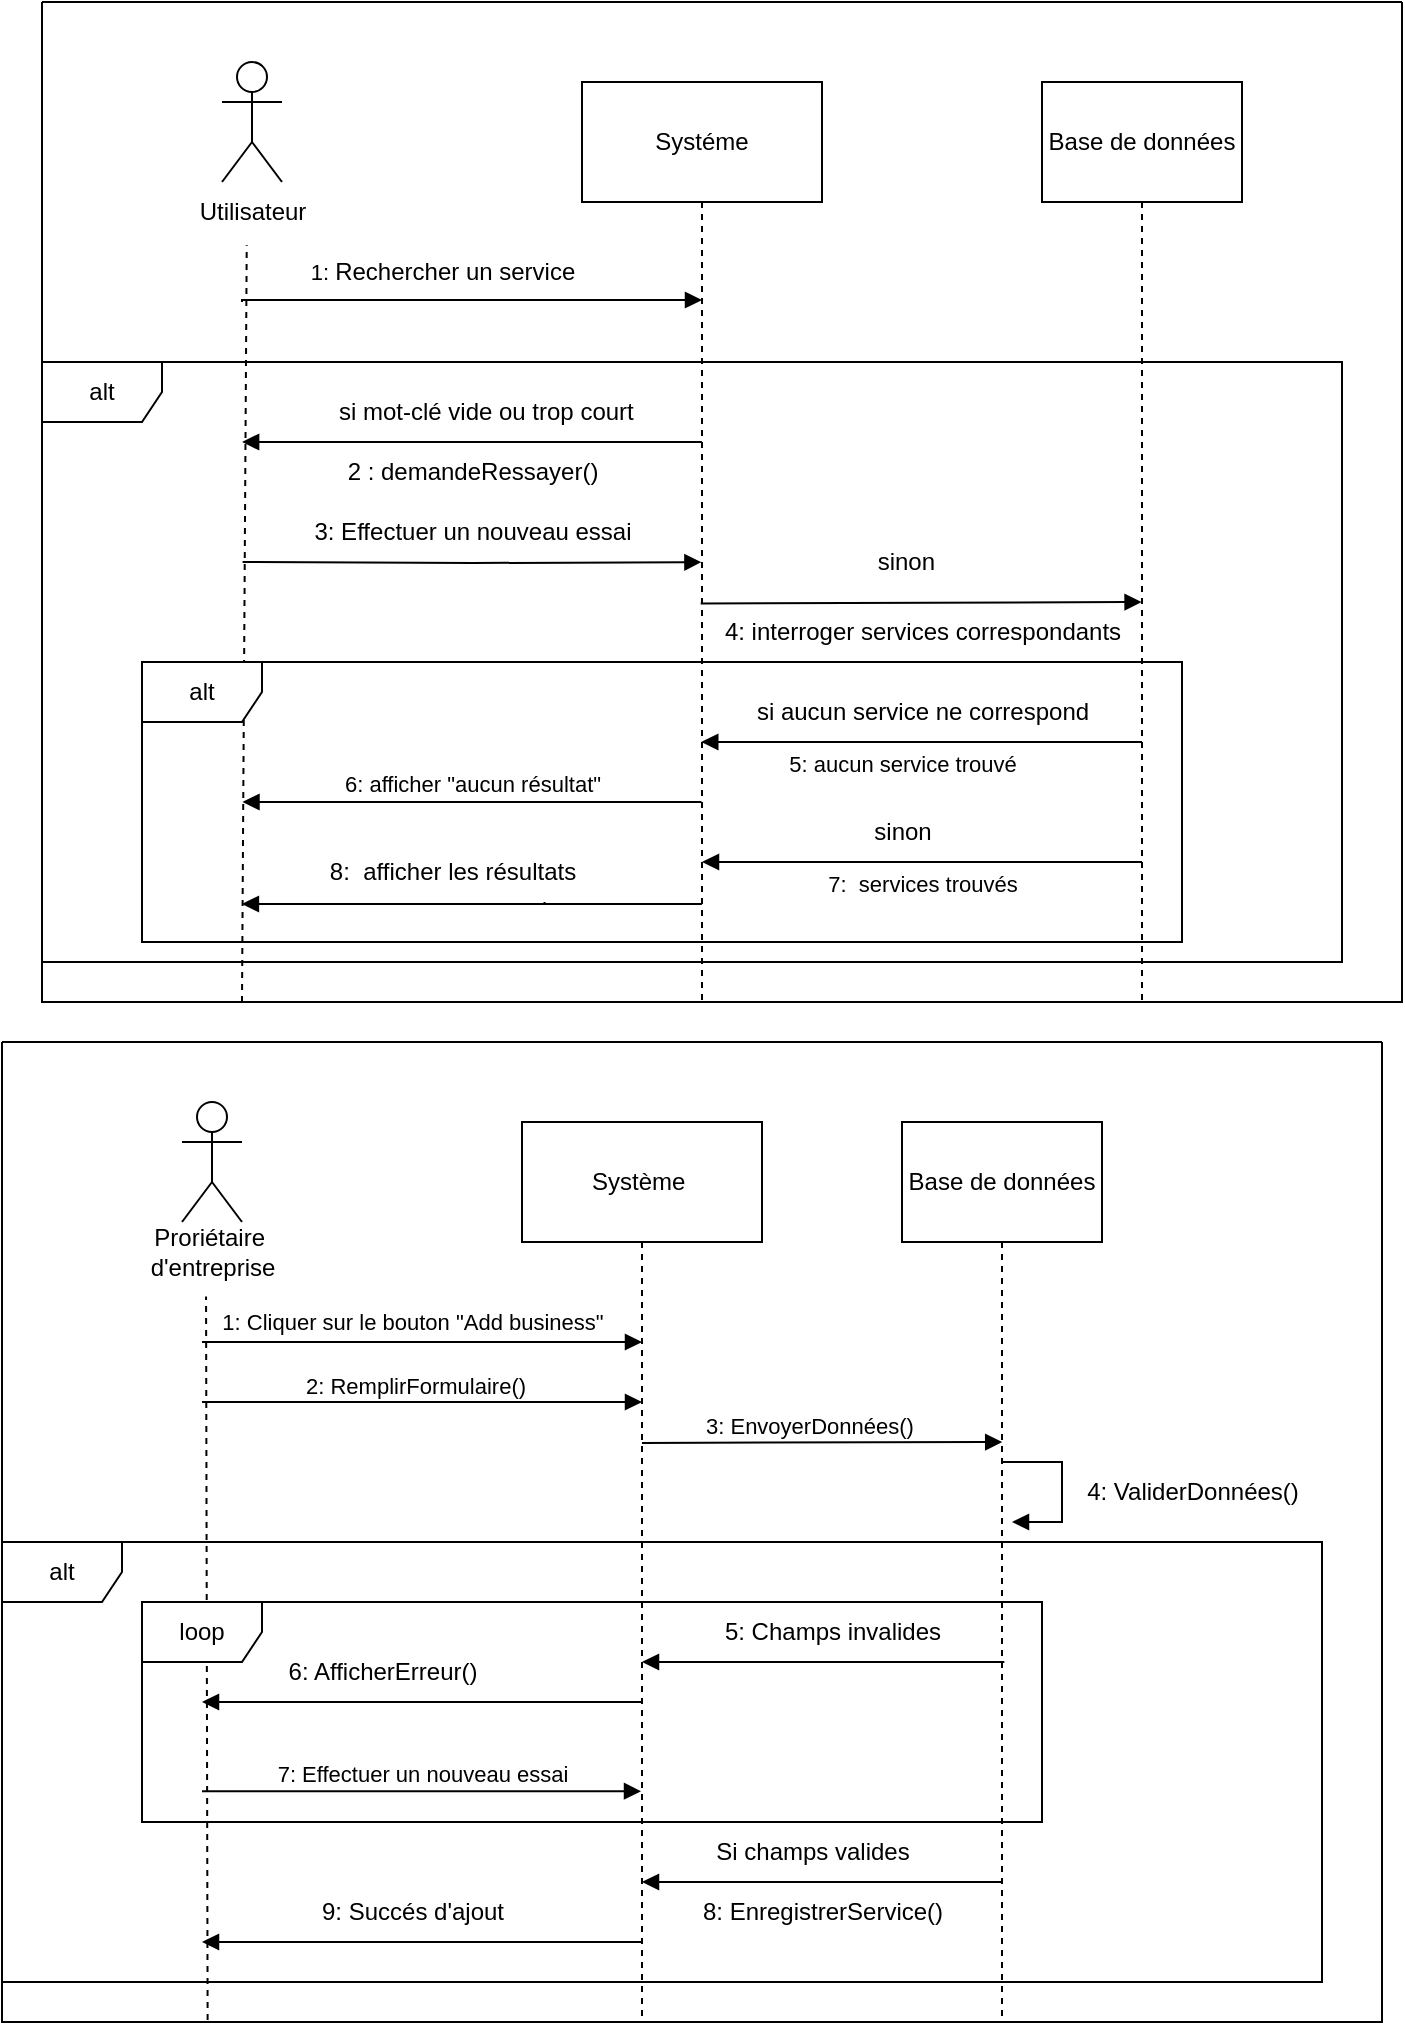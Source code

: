 <mxfile version="26.2.14">
  <diagram name="Page-1" id="2YBvvXClWsGukQMizWep">
    <mxGraphModel dx="1107" dy="496" grid="1" gridSize="10" guides="1" tooltips="1" connect="1" arrows="1" fold="1" page="1" pageScale="1" pageWidth="850" pageHeight="1100" math="0" shadow="0">
      <root>
        <mxCell id="0" />
        <mxCell id="1" parent="0" />
        <mxCell id="dc0nqa92FMbY49DklVH1-14" value="" style="swimlane;startSize=0;" parent="1" vertex="1">
          <mxGeometry x="90" y="540" width="690" height="490" as="geometry">
            <mxRectangle x="80" y="30" width="50" height="40" as="alternateBounds" />
          </mxGeometry>
        </mxCell>
        <mxCell id="dc0nqa92FMbY49DklVH1-15" value="Proriétaire&amp;nbsp;&lt;div&gt;d&#39;entreprise&lt;/div&gt;" style="text;html=1;align=center;verticalAlign=middle;resizable=0;points=[];autosize=1;strokeColor=none;fillColor=none;" parent="dc0nqa92FMbY49DklVH1-14" vertex="1">
          <mxGeometry x="60" y="85" width="90" height="40" as="geometry" />
        </mxCell>
        <mxCell id="dc0nqa92FMbY49DklVH1-20" value="" style="endArrow=none;dashed=1;html=1;rounded=0;entryX=0.467;entryY=1.056;entryDx=0;entryDy=0;entryPerimeter=0;exitX=0.149;exitY=0.998;exitDx=0;exitDy=0;exitPerimeter=0;" parent="dc0nqa92FMbY49DklVH1-14" source="dc0nqa92FMbY49DklVH1-14" target="dc0nqa92FMbY49DklVH1-15" edge="1">
          <mxGeometry width="50" height="50" relative="1" as="geometry">
            <mxPoint x="105" y="340" as="sourcePoint" />
            <mxPoint x="223.22" y="150" as="targetPoint" />
            <Array as="points" />
          </mxGeometry>
        </mxCell>
        <mxCell id="dc0nqa92FMbY49DklVH1-21" value="" style="shape=umlActor;verticalLabelPosition=bottom;verticalAlign=top;html=1;outlineConnect=0;" parent="dc0nqa92FMbY49DklVH1-14" vertex="1">
          <mxGeometry x="90" y="30" width="30" height="60" as="geometry" />
        </mxCell>
        <mxCell id="JqO3XtMDO4aosh0jrj5c-3" value="" style="endArrow=block;endFill=1;html=1;edgeStyle=orthogonalEdgeStyle;align=left;verticalAlign=top;rounded=0;entryX=0.501;entryY=0.346;entryDx=0;entryDy=0;entryPerimeter=0;" parent="dc0nqa92FMbY49DklVH1-14" edge="1">
          <mxGeometry x="-1" relative="1" as="geometry">
            <mxPoint x="320" y="200.46" as="sourcePoint" />
            <mxPoint x="500.1" y="200.0" as="targetPoint" />
            <Array as="points">
              <mxPoint x="320" y="199.46" />
            </Array>
          </mxGeometry>
        </mxCell>
        <mxCell id="JqO3XtMDO4aosh0jrj5c-4" value="3:&amp;nbsp;EnvoyerDonnées()" style="edgeLabel;resizable=0;html=1;align=left;verticalAlign=bottom;" parent="JqO3XtMDO4aosh0jrj5c-3" connectable="0" vertex="1">
          <mxGeometry x="-1" relative="1" as="geometry">
            <mxPoint x="30" as="offset" />
          </mxGeometry>
        </mxCell>
        <mxCell id="JqO3XtMDO4aosh0jrj5c-10" value="7: Effectuer un nouveau essai" style="html=1;verticalAlign=bottom;endArrow=block;curved=0;rounded=0;" parent="dc0nqa92FMbY49DklVH1-14" edge="1" target="dc0nqa92FMbY49DklVH1-11">
          <mxGeometry relative="1" as="geometry">
            <mxPoint x="100" y="374.62" as="sourcePoint" />
            <mxPoint x="190" y="374.62" as="targetPoint" />
          </mxGeometry>
        </mxCell>
        <mxCell id="JqO3XtMDO4aosh0jrj5c-12" value="" style="html=1;verticalAlign=bottom;endArrow=block;curved=0;rounded=0;" parent="dc0nqa92FMbY49DklVH1-14" edge="1">
          <mxGeometry relative="1" as="geometry">
            <mxPoint x="501.17" y="310" as="sourcePoint" />
            <mxPoint x="320.001" y="310" as="targetPoint" />
          </mxGeometry>
        </mxCell>
        <mxCell id="dc0nqa92FMbY49DklVH1-11" value="Système&amp;nbsp;" style="shape=umlLifeline;perimeter=lifelinePerimeter;whiteSpace=wrap;html=1;container=1;dropTarget=0;collapsible=0;recursiveResize=0;outlineConnect=0;portConstraint=eastwest;newEdgeStyle={&quot;curved&quot;:0,&quot;rounded&quot;:0};size=60;" parent="dc0nqa92FMbY49DklVH1-14" vertex="1">
          <mxGeometry x="260" y="40" width="120" height="450" as="geometry" />
        </mxCell>
        <mxCell id="JqO3XtMDO4aosh0jrj5c-14" value="Base de données" style="shape=umlLifeline;perimeter=lifelinePerimeter;whiteSpace=wrap;html=1;container=1;dropTarget=0;collapsible=0;recursiveResize=0;outlineConnect=0;portConstraint=eastwest;newEdgeStyle={&quot;curved&quot;:0,&quot;rounded&quot;:0};size=60;" parent="dc0nqa92FMbY49DklVH1-14" vertex="1">
          <mxGeometry x="450" y="40" width="100" height="450" as="geometry" />
        </mxCell>
        <mxCell id="JqO3XtMDO4aosh0jrj5c-50" value="" style="endArrow=block;endFill=1;html=1;edgeStyle=orthogonalEdgeStyle;align=left;verticalAlign=top;rounded=0;" parent="dc0nqa92FMbY49DklVH1-14" edge="1">
          <mxGeometry x="-1" relative="1" as="geometry">
            <mxPoint x="100" y="150" as="sourcePoint" />
            <mxPoint x="320" y="150" as="targetPoint" />
          </mxGeometry>
        </mxCell>
        <mxCell id="JqO3XtMDO4aosh0jrj5c-44" value="&lt;span style=&quot;font-size: 11px; text-align: left; background-color: rgb(255, 255, 255);&quot;&gt;1: Cliquer sur le bouton &quot;Add business&quot;&lt;/span&gt;" style="text;html=1;align=center;verticalAlign=middle;resizable=0;points=[];autosize=1;strokeColor=none;fillColor=none;" parent="dc0nqa92FMbY49DklVH1-14" vertex="1">
          <mxGeometry x="100" y="125" width="210" height="30" as="geometry" />
        </mxCell>
        <mxCell id="JqO3XtMDO4aosh0jrj5c-54" value="4:&amp;nbsp;ValiderDonnées()" style="text;html=1;align=center;verticalAlign=middle;resizable=0;points=[];autosize=1;strokeColor=none;fillColor=none;" parent="dc0nqa92FMbY49DklVH1-14" vertex="1">
          <mxGeometry x="530" y="210" width="130" height="30" as="geometry" />
        </mxCell>
        <mxCell id="JqO3XtMDO4aosh0jrj5c-73" value="" style="endArrow=block;endFill=1;html=1;edgeStyle=orthogonalEdgeStyle;align=left;verticalAlign=top;rounded=0;" parent="dc0nqa92FMbY49DklVH1-14" edge="1">
          <mxGeometry x="-1" relative="1" as="geometry">
            <mxPoint x="100" y="180" as="sourcePoint" />
            <mxPoint x="320" y="180" as="targetPoint" />
          </mxGeometry>
        </mxCell>
        <mxCell id="JqO3XtMDO4aosh0jrj5c-74" value="2: RemplirFormulaire()" style="edgeLabel;resizable=0;html=1;align=left;verticalAlign=bottom;" parent="JqO3XtMDO4aosh0jrj5c-73" connectable="0" vertex="1">
          <mxGeometry x="-1" relative="1" as="geometry">
            <mxPoint x="50" as="offset" />
          </mxGeometry>
        </mxCell>
        <mxCell id="JqO3XtMDO4aosh0jrj5c-81" value="8: EnregistrerService()" style="text;html=1;align=center;verticalAlign=middle;resizable=0;points=[];autosize=1;strokeColor=none;fillColor=none;" parent="dc0nqa92FMbY49DklVH1-14" vertex="1">
          <mxGeometry x="340" y="420" width="140" height="30" as="geometry" />
        </mxCell>
        <mxCell id="JqO3XtMDO4aosh0jrj5c-86" value="" style="html=1;verticalAlign=bottom;endArrow=block;curved=0;rounded=0;" parent="dc0nqa92FMbY49DklVH1-14" edge="1">
          <mxGeometry relative="1" as="geometry">
            <mxPoint x="320" y="450" as="sourcePoint" />
            <mxPoint x="100" y="450" as="targetPoint" />
          </mxGeometry>
        </mxCell>
        <mxCell id="JqO3XtMDO4aosh0jrj5c-92" value="" style="html=1;verticalAlign=bottom;endArrow=block;curved=0;rounded=0;" parent="dc0nqa92FMbY49DklVH1-14" edge="1">
          <mxGeometry relative="1" as="geometry">
            <mxPoint x="319.5" y="330" as="sourcePoint" />
            <mxPoint x="100" y="330" as="targetPoint" />
          </mxGeometry>
        </mxCell>
        <mxCell id="JqO3XtMDO4aosh0jrj5c-91" value="6: AfficherErreur()" style="text;html=1;align=center;verticalAlign=middle;resizable=0;points=[];autosize=1;strokeColor=none;fillColor=none;" parent="dc0nqa92FMbY49DklVH1-14" vertex="1">
          <mxGeometry x="130" y="300" width="120" height="30" as="geometry" />
        </mxCell>
        <mxCell id="OGs0RC5NxnLfd_zR553h-2" value="" style="html=1;align=left;spacingLeft=2;endArrow=block;rounded=0;edgeStyle=orthogonalEdgeStyle;curved=0;rounded=0;" edge="1" parent="dc0nqa92FMbY49DklVH1-14">
          <mxGeometry relative="1" as="geometry">
            <mxPoint x="500" y="210" as="sourcePoint" />
            <Array as="points">
              <mxPoint x="530" y="240" />
            </Array>
            <mxPoint x="505.0" y="240" as="targetPoint" />
          </mxGeometry>
        </mxCell>
        <mxCell id="OGs0RC5NxnLfd_zR553h-4" value="loop" style="shape=umlFrame;whiteSpace=wrap;html=1;pointerEvents=0;" vertex="1" parent="dc0nqa92FMbY49DklVH1-14">
          <mxGeometry x="70" y="280" width="450" height="110" as="geometry" />
        </mxCell>
        <mxCell id="OGs0RC5NxnLfd_zR553h-5" value="5: Champs invalides" style="text;html=1;align=center;verticalAlign=middle;resizable=0;points=[];autosize=1;strokeColor=none;fillColor=none;" vertex="1" parent="dc0nqa92FMbY49DklVH1-14">
          <mxGeometry x="350" y="280" width="130" height="30" as="geometry" />
        </mxCell>
        <mxCell id="JqO3XtMDO4aosh0jrj5c-90" value="" style="html=1;verticalAlign=bottom;endArrow=block;curved=0;rounded=0;" parent="dc0nqa92FMbY49DklVH1-14" edge="1">
          <mxGeometry relative="1" as="geometry">
            <mxPoint x="499.5" y="420" as="sourcePoint" />
            <mxPoint x="320" y="420" as="targetPoint" />
          </mxGeometry>
        </mxCell>
        <mxCell id="JqO3XtMDO4aosh0jrj5c-95" value="Si champs valides" style="text;html=1;align=center;verticalAlign=middle;resizable=0;points=[];autosize=1;strokeColor=none;fillColor=none;" parent="dc0nqa92FMbY49DklVH1-14" vertex="1">
          <mxGeometry x="345" y="390" width="120" height="30" as="geometry" />
        </mxCell>
        <mxCell id="JqO3XtMDO4aosh0jrj5c-78" value="alt" style="shape=umlFrame;whiteSpace=wrap;html=1;pointerEvents=0;" parent="dc0nqa92FMbY49DklVH1-14" vertex="1">
          <mxGeometry y="250" width="660" height="220" as="geometry" />
        </mxCell>
        <mxCell id="OGs0RC5NxnLfd_zR553h-30" value="9: Succés d&#39;ajout" style="text;html=1;align=center;verticalAlign=middle;resizable=0;points=[];autosize=1;strokeColor=none;fillColor=none;" vertex="1" parent="dc0nqa92FMbY49DklVH1-14">
          <mxGeometry x="150" y="420" width="110" height="30" as="geometry" />
        </mxCell>
        <mxCell id="JqO3XtMDO4aosh0jrj5c-57" value="" style="swimlane;startSize=0;" parent="1" vertex="1">
          <mxGeometry x="110" y="20" width="680" height="500" as="geometry">
            <mxRectangle x="80" y="30" width="50" height="40" as="alternateBounds" />
          </mxGeometry>
        </mxCell>
        <mxCell id="JqO3XtMDO4aosh0jrj5c-58" value="Utilisateur" style="text;html=1;align=center;verticalAlign=middle;resizable=0;points=[];autosize=1;strokeColor=none;fillColor=none;" parent="JqO3XtMDO4aosh0jrj5c-57" vertex="1">
          <mxGeometry x="65" y="90" width="80" height="30" as="geometry" />
        </mxCell>
        <mxCell id="JqO3XtMDO4aosh0jrj5c-59" value="" style="endArrow=none;dashed=1;html=1;rounded=0;entryX=0.467;entryY=1.056;entryDx=0;entryDy=0;entryPerimeter=0;" parent="JqO3XtMDO4aosh0jrj5c-57" target="JqO3XtMDO4aosh0jrj5c-58" edge="1">
          <mxGeometry width="50" height="50" relative="1" as="geometry">
            <mxPoint x="100" y="500" as="sourcePoint" />
            <mxPoint x="223.22" y="150" as="targetPoint" />
            <Array as="points">
              <mxPoint x="100" y="500" />
            </Array>
          </mxGeometry>
        </mxCell>
        <mxCell id="JqO3XtMDO4aosh0jrj5c-60" value="" style="shape=umlActor;verticalLabelPosition=bottom;verticalAlign=top;html=1;outlineConnect=0;" parent="JqO3XtMDO4aosh0jrj5c-57" vertex="1">
          <mxGeometry x="90" y="30" width="30" height="60" as="geometry" />
        </mxCell>
        <mxCell id="JqO3XtMDO4aosh0jrj5c-63" value="" style="html=1;verticalAlign=bottom;endArrow=block;curved=0;rounded=0;" parent="JqO3XtMDO4aosh0jrj5c-57" edge="1">
          <mxGeometry x="0.565" y="30" relative="1" as="geometry">
            <mxPoint x="329.93" y="220.0" as="sourcePoint" />
            <mxPoint x="100.06" y="220" as="targetPoint" />
            <mxPoint as="offset" />
          </mxGeometry>
        </mxCell>
        <mxCell id="JqO3XtMDO4aosh0jrj5c-66" value="Systéme" style="shape=umlLifeline;perimeter=lifelinePerimeter;whiteSpace=wrap;html=1;container=1;dropTarget=0;collapsible=0;recursiveResize=0;outlineConnect=0;portConstraint=eastwest;newEdgeStyle={&quot;curved&quot;:0,&quot;rounded&quot;:0};size=60;" parent="JqO3XtMDO4aosh0jrj5c-57" vertex="1">
          <mxGeometry x="270" y="40" width="120" height="460" as="geometry" />
        </mxCell>
        <mxCell id="JqO3XtMDO4aosh0jrj5c-68" value="Base de données" style="shape=umlLifeline;perimeter=lifelinePerimeter;whiteSpace=wrap;html=1;container=1;dropTarget=0;collapsible=0;recursiveResize=0;outlineConnect=0;portConstraint=eastwest;newEdgeStyle={&quot;curved&quot;:0,&quot;rounded&quot;:0};size=60;" parent="JqO3XtMDO4aosh0jrj5c-57" vertex="1">
          <mxGeometry x="500" y="40" width="100" height="460" as="geometry" />
        </mxCell>
        <mxCell id="JqO3XtMDO4aosh0jrj5c-69" value="" style="endArrow=block;endFill=1;html=1;edgeStyle=orthogonalEdgeStyle;align=left;verticalAlign=top;rounded=0;" parent="JqO3XtMDO4aosh0jrj5c-57" edge="1">
          <mxGeometry x="-1" relative="1" as="geometry">
            <mxPoint x="100" y="150" as="sourcePoint" />
            <mxPoint x="330" y="149" as="targetPoint" />
            <Array as="points">
              <mxPoint x="100" y="149" />
            </Array>
          </mxGeometry>
        </mxCell>
        <mxCell id="JqO3XtMDO4aosh0jrj5c-70" value="&lt;span style=&quot;font-size: 11px; text-align: left; background-color: rgb(255, 255, 255);&quot;&gt;1:&amp;nbsp;&lt;/span&gt;&lt;span style=&quot;background-color: transparent; color: light-dark(rgb(0, 0, 0), rgb(255, 255, 255));&quot;&gt;Rechercher un service&lt;/span&gt;" style="text;html=1;align=center;verticalAlign=middle;resizable=0;points=[];autosize=1;strokeColor=none;fillColor=none;" parent="JqO3XtMDO4aosh0jrj5c-57" vertex="1">
          <mxGeometry x="120" y="120" width="160" height="30" as="geometry" />
        </mxCell>
        <mxCell id="JqO3XtMDO4aosh0jrj5c-72" value="" style="endArrow=block;endFill=1;html=1;edgeStyle=orthogonalEdgeStyle;align=left;verticalAlign=top;rounded=0;entryX=0.495;entryY=0.667;entryDx=0;entryDy=0;entryPerimeter=0;" parent="JqO3XtMDO4aosh0jrj5c-57" edge="1">
          <mxGeometry x="-1" relative="1" as="geometry">
            <mxPoint x="100.3" y="280.0" as="sourcePoint" />
            <mxPoint x="329.7" y="280.1" as="targetPoint" />
          </mxGeometry>
        </mxCell>
        <mxCell id="OGs0RC5NxnLfd_zR553h-8" value="alt" style="shape=umlFrame;whiteSpace=wrap;html=1;pointerEvents=0;" vertex="1" parent="JqO3XtMDO4aosh0jrj5c-57">
          <mxGeometry y="180" width="650" height="300" as="geometry" />
        </mxCell>
        <mxCell id="OGs0RC5NxnLfd_zR553h-10" value="&amp;nbsp; &amp;nbsp; &amp;nbsp; &amp;nbsp; &amp;nbsp; &amp;nbsp; &amp;nbsp; &amp;nbsp; &amp;nbsp; &amp;nbsp; &amp;nbsp; si&amp;nbsp;mot-clé vide ou trop court" style="text;html=1;align=center;verticalAlign=middle;resizable=0;points=[];autosize=1;strokeColor=none;fillColor=none;" vertex="1" parent="JqO3XtMDO4aosh0jrj5c-57">
          <mxGeometry x="65" y="190" width="240" height="30" as="geometry" />
        </mxCell>
        <mxCell id="OGs0RC5NxnLfd_zR553h-18" value="3: Effectuer un nouveau essai" style="text;html=1;align=center;verticalAlign=middle;resizable=0;points=[];autosize=1;strokeColor=none;fillColor=none;" vertex="1" parent="JqO3XtMDO4aosh0jrj5c-57">
          <mxGeometry x="125" y="250" width="180" height="30" as="geometry" />
        </mxCell>
        <mxCell id="OGs0RC5NxnLfd_zR553h-17" value="2 : demandeRessayer()" style="text;html=1;align=center;verticalAlign=middle;resizable=0;points=[];autosize=1;strokeColor=none;fillColor=none;" vertex="1" parent="JqO3XtMDO4aosh0jrj5c-57">
          <mxGeometry x="140" y="220" width="150" height="30" as="geometry" />
        </mxCell>
        <mxCell id="OGs0RC5NxnLfd_zR553h-9" value="alt" style="shape=umlFrame;whiteSpace=wrap;html=1;pointerEvents=0;" vertex="1" parent="JqO3XtMDO4aosh0jrj5c-57">
          <mxGeometry x="50" y="330" width="520" height="140" as="geometry" />
        </mxCell>
        <mxCell id="JqO3XtMDO4aosh0jrj5c-65" value="" style="html=1;verticalAlign=bottom;endArrow=block;curved=0;rounded=0;entryX=0.999;entryY=0;entryDx=0;entryDy=0;entryPerimeter=0;exitX=-0.003;exitY=0.025;exitDx=0;exitDy=0;exitPerimeter=0;" parent="JqO3XtMDO4aosh0jrj5c-57" target="OGs0RC5NxnLfd_zR553h-20" edge="1" source="OGs0RC5NxnLfd_zR553h-20">
          <mxGeometry relative="1" as="geometry">
            <mxPoint x="330" y="290" as="sourcePoint" />
            <mxPoint x="544.75" y="290" as="targetPoint" />
          </mxGeometry>
        </mxCell>
        <mxCell id="OGs0RC5NxnLfd_zR553h-19" value="sinon&amp;nbsp;&amp;nbsp;" style="text;html=1;align=center;verticalAlign=middle;resizable=0;points=[];autosize=1;strokeColor=none;fillColor=none;" vertex="1" parent="JqO3XtMDO4aosh0jrj5c-57">
          <mxGeometry x="405" y="265" width="60" height="30" as="geometry" />
        </mxCell>
        <mxCell id="OGs0RC5NxnLfd_zR553h-20" value="4:&amp;nbsp;interroger services correspondants" style="text;html=1;align=center;verticalAlign=middle;resizable=0;points=[];autosize=1;strokeColor=none;fillColor=none;" vertex="1" parent="JqO3XtMDO4aosh0jrj5c-57">
          <mxGeometry x="330" y="300" width="220" height="30" as="geometry" />
        </mxCell>
        <mxCell id="OGs0RC5NxnLfd_zR553h-24" value="5: aucun service trouvé" style="html=1;verticalAlign=bottom;endArrow=block;curved=0;rounded=0;" edge="1" parent="JqO3XtMDO4aosh0jrj5c-57">
          <mxGeometry x="0.089" y="20" width="80" relative="1" as="geometry">
            <mxPoint x="550" y="370" as="sourcePoint" />
            <mxPoint x="329.63" y="370" as="targetPoint" />
            <mxPoint as="offset" />
          </mxGeometry>
        </mxCell>
        <mxCell id="OGs0RC5NxnLfd_zR553h-25" value="6: afficher &quot;aucun résultat&quot;" style="html=1;verticalAlign=bottom;endArrow=block;curved=0;rounded=0;" edge="1" parent="JqO3XtMDO4aosh0jrj5c-57">
          <mxGeometry width="80" relative="1" as="geometry">
            <mxPoint x="329.75" y="400.0" as="sourcePoint" />
            <mxPoint x="100.25" y="400" as="targetPoint" />
          </mxGeometry>
        </mxCell>
        <mxCell id="JqO3XtMDO4aosh0jrj5c-64" value="7:&amp;nbsp; services trouvés" style="html=1;verticalAlign=bottom;endArrow=block;curved=0;rounded=0;" parent="JqO3XtMDO4aosh0jrj5c-57" edge="1">
          <mxGeometry y="20" relative="1" as="geometry">
            <mxPoint x="550" y="430" as="sourcePoint" />
            <mxPoint x="330" y="430" as="targetPoint" />
            <mxPoint as="offset" />
          </mxGeometry>
        </mxCell>
        <mxCell id="JqO3XtMDO4aosh0jrj5c-61" value="" style="endArrow=block;endFill=1;html=1;edgeStyle=orthogonalEdgeStyle;align=left;verticalAlign=top;rounded=0;" parent="JqO3XtMDO4aosh0jrj5c-57" edge="1">
          <mxGeometry x="-1" relative="1" as="geometry">
            <mxPoint x="251.26" y="450" as="sourcePoint" />
            <mxPoint x="99.96" y="451" as="targetPoint" />
            <Array as="points">
              <mxPoint x="250.96" y="451" />
              <mxPoint x="329.96" y="451" />
            </Array>
          </mxGeometry>
        </mxCell>
        <mxCell id="OGs0RC5NxnLfd_zR553h-27" value="8:&amp;nbsp;&amp;nbsp;afficher les résultats" style="text;html=1;align=center;verticalAlign=middle;resizable=0;points=[];autosize=1;strokeColor=none;fillColor=none;" vertex="1" parent="JqO3XtMDO4aosh0jrj5c-57">
          <mxGeometry x="130" y="420" width="150" height="30" as="geometry" />
        </mxCell>
        <mxCell id="OGs0RC5NxnLfd_zR553h-28" value="&amp;nbsp;si aucun service ne correspond&amp;nbsp;" style="text;html=1;align=center;verticalAlign=middle;resizable=0;points=[];autosize=1;strokeColor=none;fillColor=none;" vertex="1" parent="JqO3XtMDO4aosh0jrj5c-57">
          <mxGeometry x="340" y="340" width="200" height="30" as="geometry" />
        </mxCell>
        <mxCell id="OGs0RC5NxnLfd_zR553h-29" value="sinon" style="text;html=1;align=center;verticalAlign=middle;resizable=0;points=[];autosize=1;strokeColor=none;fillColor=none;" vertex="1" parent="JqO3XtMDO4aosh0jrj5c-57">
          <mxGeometry x="405" y="400" width="50" height="30" as="geometry" />
        </mxCell>
      </root>
    </mxGraphModel>
  </diagram>
</mxfile>
